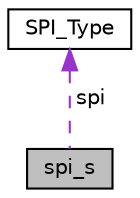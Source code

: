 digraph "spi_s"
{
 // LATEX_PDF_SIZE
  edge [fontname="Helvetica",fontsize="10",labelfontname="Helvetica",labelfontsize="10"];
  node [fontname="Helvetica",fontsize="10",shape=record];
  Node1 [label="spi_s",height=0.2,width=0.4,color="black", fillcolor="grey75", style="filled", fontcolor="black",tooltip=" "];
  Node2 -> Node1 [dir="back",color="darkorchid3",fontsize="10",style="dashed",label=" spi" ,fontname="Helvetica"];
  Node2 [label="SPI_Type",height=0.2,width=0.4,color="black", fillcolor="white", style="filled",URL="$struct_s_p_i___type.html",tooltip=" "];
}
